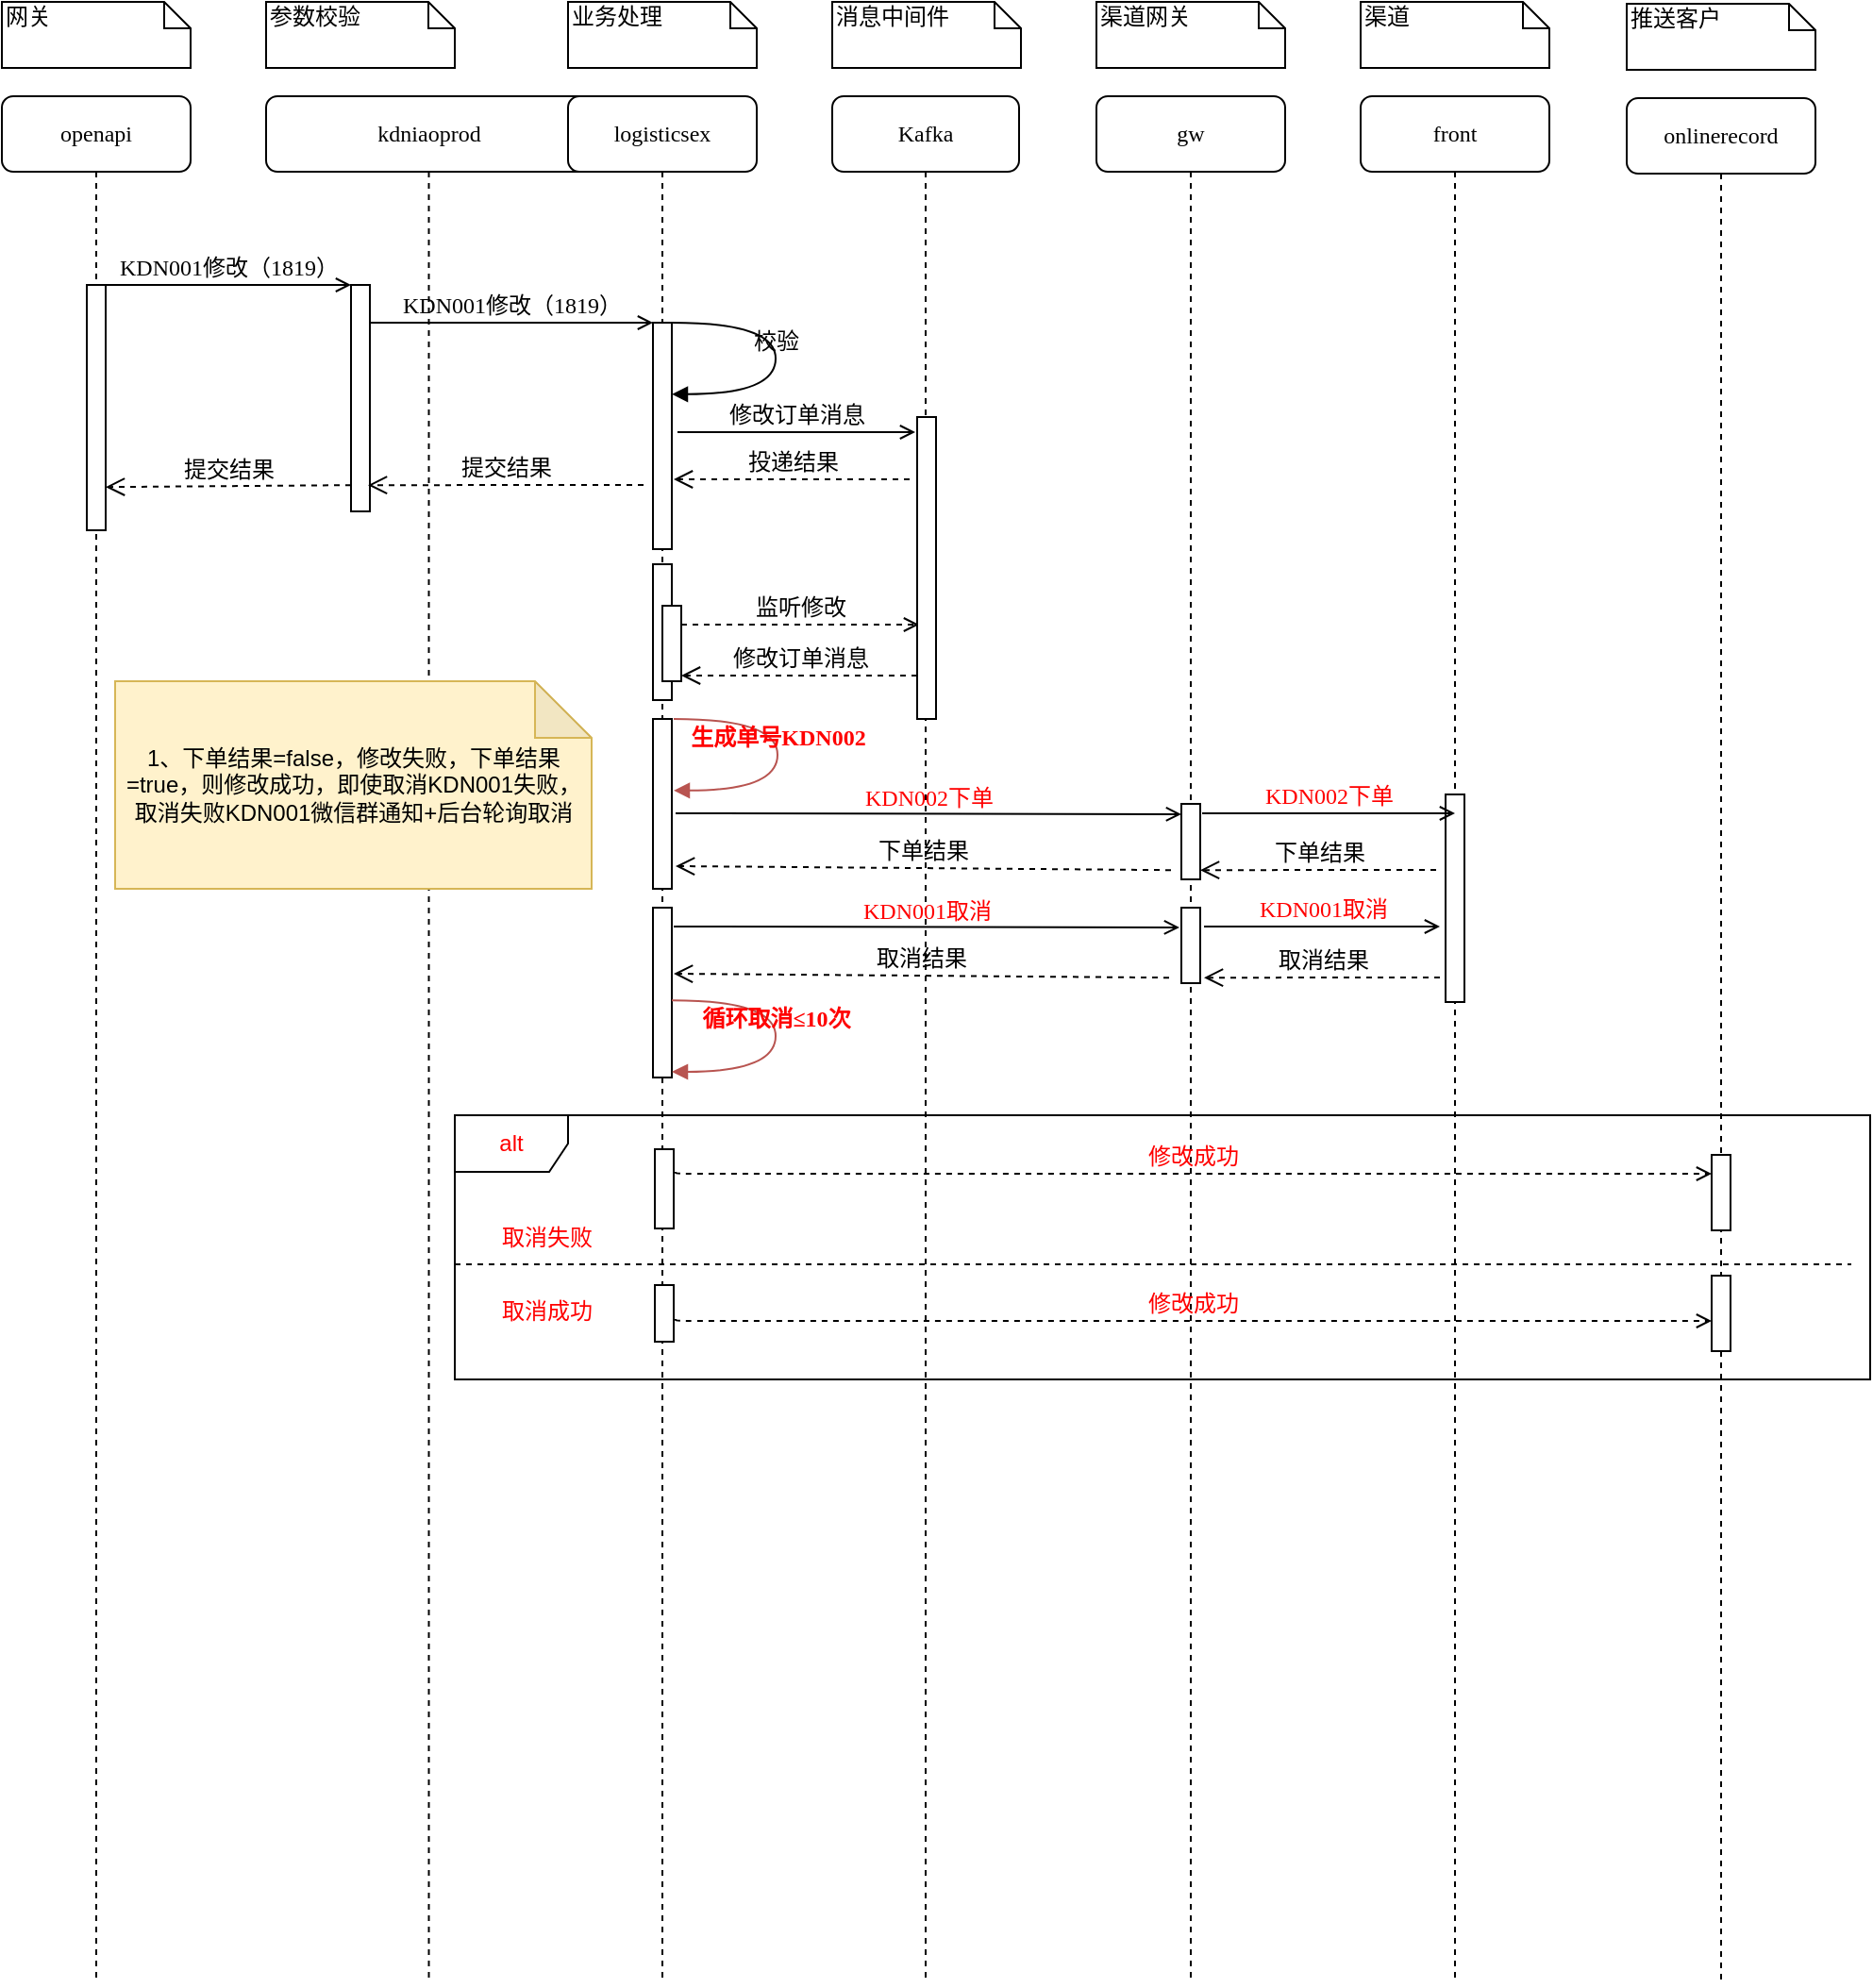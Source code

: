 <mxfile version="20.3.6" type="github">
  <diagram name="Page-1" id="13e1069c-82ec-6db2-03f1-153e76fe0fe0">
    <mxGraphModel dx="1422" dy="794" grid="1" gridSize="10" guides="1" tooltips="1" connect="1" arrows="1" fold="1" page="1" pageScale="1" pageWidth="850" pageHeight="1500" background="none" math="0" shadow="0">
      <root>
        <mxCell id="0" />
        <mxCell id="1" parent="0" />
        <mxCell id="7baba1c4bc27f4b0-2" value="kdniaoprod" style="shape=umlLifeline;perimeter=lifelinePerimeter;whiteSpace=wrap;html=1;container=1;collapsible=0;recursiveResize=0;outlineConnect=0;rounded=1;shadow=0;comic=0;labelBackgroundColor=none;strokeWidth=1;fontFamily=Verdana;fontSize=12;align=center;" parent="1" vertex="1">
          <mxGeometry x="391" y="80" width="172.5" height="1000" as="geometry" />
        </mxCell>
        <mxCell id="7baba1c4bc27f4b0-10" value="" style="html=1;points=[];perimeter=orthogonalPerimeter;rounded=0;shadow=0;comic=0;labelBackgroundColor=none;strokeWidth=1;fontFamily=Verdana;fontSize=12;align=center;" parent="7baba1c4bc27f4b0-2" vertex="1">
          <mxGeometry x="45" y="100" width="10" height="120" as="geometry" />
        </mxCell>
        <mxCell id="rxbN5MNjVXDGj4OOCgE7-4" value="提交结果" style="html=1;verticalAlign=bottom;endArrow=open;dashed=1;endSize=8;labelBackgroundColor=none;fontFamily=Verdana;fontSize=12;entryX=0.9;entryY=0.283;entryDx=0;entryDy=0;entryPerimeter=0;exitX=0;exitY=0.283;exitDx=0;exitDy=0;exitPerimeter=0;" edge="1" parent="7baba1c4bc27f4b0-2">
          <mxGeometry relative="1" as="geometry">
            <mxPoint x="-85" y="207.09" as="targetPoint" />
            <mxPoint x="45" y="206.09" as="sourcePoint" />
          </mxGeometry>
        </mxCell>
        <mxCell id="rxbN5MNjVXDGj4OOCgE7-19" value="1、下单结果=false，修改失败，下单结果=true，则修改成功，即使取消KDN001失败，取消失败KDN001微信群通知+后台轮询取消" style="shape=note;whiteSpace=wrap;html=1;backgroundOutline=1;darkOpacity=0.05;fillColor=#fff2cc;strokeColor=#d6b656;" vertex="1" parent="7baba1c4bc27f4b0-2">
          <mxGeometry x="-80" y="310" width="252.5" height="110" as="geometry" />
        </mxCell>
        <mxCell id="7baba1c4bc27f4b0-3" value="logisticsex" style="shape=umlLifeline;perimeter=lifelinePerimeter;whiteSpace=wrap;html=1;container=1;collapsible=0;recursiveResize=0;outlineConnect=0;rounded=1;shadow=0;comic=0;labelBackgroundColor=none;strokeWidth=1;fontFamily=Verdana;fontSize=12;align=center;" parent="1" vertex="1">
          <mxGeometry x="551" y="80" width="100" height="1000" as="geometry" />
        </mxCell>
        <mxCell id="7baba1c4bc27f4b0-13" value="" style="html=1;points=[];perimeter=orthogonalPerimeter;rounded=0;shadow=0;comic=0;labelBackgroundColor=none;strokeWidth=1;fontFamily=Verdana;fontSize=12;align=center;" parent="7baba1c4bc27f4b0-3" vertex="1">
          <mxGeometry x="45" y="120" width="10" height="120" as="geometry" />
        </mxCell>
        <mxCell id="rxbN5MNjVXDGj4OOCgE7-2" value="校验" style="html=1;verticalAlign=bottom;endArrow=block;labelBackgroundColor=none;fontFamily=Verdana;fontSize=12;elbow=vertical;edgeStyle=orthogonalEdgeStyle;curved=1;entryX=1;entryY=0.316;entryPerimeter=0;exitX=1.038;exitY=0.345;exitPerimeter=0;entryDx=0;entryDy=0;" edge="1" parent="7baba1c4bc27f4b0-3" target="7baba1c4bc27f4b0-13">
          <mxGeometry relative="1" as="geometry">
            <mxPoint x="55.0" y="120.0" as="sourcePoint" />
            <mxPoint x="59.62" y="157.92" as="targetPoint" />
            <Array as="points">
              <mxPoint x="110" y="120" />
              <mxPoint x="110" y="158" />
            </Array>
          </mxGeometry>
        </mxCell>
        <mxCell id="rxbN5MNjVXDGj4OOCgE7-16" value="&lt;b&gt;&lt;font color=&quot;#ff0000&quot;&gt;生成单号KDN002&lt;/font&gt;&lt;/b&gt;" style="html=1;verticalAlign=bottom;endArrow=block;labelBackgroundColor=none;fontFamily=Verdana;fontSize=12;elbow=vertical;edgeStyle=orthogonalEdgeStyle;curved=1;entryX=1;entryY=0.316;entryPerimeter=0;exitX=1.038;exitY=0.345;exitPerimeter=0;entryDx=0;entryDy=0;fillColor=#f8cecc;strokeColor=#B85450;" edge="1" parent="7baba1c4bc27f4b0-3">
          <mxGeometry relative="1" as="geometry">
            <mxPoint x="56" y="330.0" as="sourcePoint" />
            <mxPoint x="56" y="367.92" as="targetPoint" />
            <Array as="points">
              <mxPoint x="111" y="330" />
              <mxPoint x="111" y="368" />
            </Array>
          </mxGeometry>
        </mxCell>
        <mxCell id="rxbN5MNjVXDGj4OOCgE7-22" value="" style="html=1;points=[];perimeter=orthogonalPerimeter;rounded=0;shadow=0;comic=0;labelBackgroundColor=none;strokeWidth=1;fontFamily=Verdana;fontSize=12;align=center;" vertex="1" parent="7baba1c4bc27f4b0-3">
          <mxGeometry x="45" y="430" width="10" height="90" as="geometry" />
        </mxCell>
        <mxCell id="rxbN5MNjVXDGj4OOCgE7-25" value="&lt;font color=&quot;#ff0000&quot;&gt;&lt;b&gt;循环取消≤10次&lt;/b&gt;&lt;/font&gt;" style="html=1;verticalAlign=bottom;endArrow=block;labelBackgroundColor=none;fontFamily=Verdana;fontSize=12;elbow=vertical;edgeStyle=orthogonalEdgeStyle;curved=1;entryX=1;entryY=0.316;entryPerimeter=0;exitX=1.038;exitY=0.345;exitPerimeter=0;entryDx=0;entryDy=0;fillColor=#f8cecc;strokeColor=#B85450;" edge="1" parent="7baba1c4bc27f4b0-3">
          <mxGeometry relative="1" as="geometry">
            <mxPoint x="55" y="479.08" as="sourcePoint" />
            <mxPoint x="55" y="517.0" as="targetPoint" />
            <Array as="points">
              <mxPoint x="110" y="479.08" />
              <mxPoint x="110" y="517.08" />
            </Array>
          </mxGeometry>
        </mxCell>
        <mxCell id="7baba1c4bc27f4b0-4" value="Kafka" style="shape=umlLifeline;perimeter=lifelinePerimeter;whiteSpace=wrap;html=1;container=1;collapsible=0;recursiveResize=0;outlineConnect=0;rounded=1;shadow=0;comic=0;labelBackgroundColor=none;strokeWidth=1;fontFamily=Verdana;fontSize=12;align=center;" parent="1" vertex="1">
          <mxGeometry x="691" y="80" width="99" height="1000" as="geometry" />
        </mxCell>
        <mxCell id="rxbN5MNjVXDGj4OOCgE7-8" value="修改订单消息" style="html=1;verticalAlign=bottom;endArrow=open;labelBackgroundColor=none;fontFamily=Verdana;fontSize=12;edgeStyle=elbowEdgeStyle;elbow=vertical;endFill=0;entryX=0.1;entryY=0.211;entryDx=0;entryDy=0;entryPerimeter=0;" edge="1" parent="7baba1c4bc27f4b0-4">
          <mxGeometry relative="1" as="geometry">
            <mxPoint x="-82" y="178" as="sourcePoint" />
            <mxPoint x="44" y="177.98" as="targetPoint" />
          </mxGeometry>
        </mxCell>
        <mxCell id="rxbN5MNjVXDGj4OOCgE7-9" value="投递结果" style="html=1;verticalAlign=bottom;endArrow=open;dashed=1;endSize=8;labelBackgroundColor=none;fontFamily=Verdana;fontSize=12;" edge="1" parent="7baba1c4bc27f4b0-4">
          <mxGeometry relative="1" as="geometry">
            <mxPoint x="-84" y="203" as="targetPoint" />
            <mxPoint x="41" y="203" as="sourcePoint" />
          </mxGeometry>
        </mxCell>
        <mxCell id="rxbN5MNjVXDGj4OOCgE7-10" value="监听修改" style="html=1;verticalAlign=bottom;endArrow=open;labelBackgroundColor=none;fontFamily=Verdana;fontSize=12;edgeStyle=elbowEdgeStyle;elbow=vertical;endFill=0;entryX=0.1;entryY=0.211;entryDx=0;entryDy=0;entryPerimeter=0;dashed=1;" edge="1" parent="7baba1c4bc27f4b0-4">
          <mxGeometry relative="1" as="geometry">
            <mxPoint x="-80" y="280.02" as="sourcePoint" />
            <mxPoint x="46" y="280" as="targetPoint" />
          </mxGeometry>
        </mxCell>
        <mxCell id="rxbN5MNjVXDGj4OOCgE7-11" value="修改订单消息" style="html=1;verticalAlign=bottom;endArrow=open;dashed=1;endSize=8;labelBackgroundColor=none;fontFamily=Verdana;fontSize=12;" edge="1" parent="7baba1c4bc27f4b0-4">
          <mxGeometry relative="1" as="geometry">
            <mxPoint x="-80" y="307" as="targetPoint" />
            <mxPoint x="45" y="307" as="sourcePoint" />
          </mxGeometry>
        </mxCell>
        <mxCell id="rxbN5MNjVXDGj4OOCgE7-15" value="下单结果" style="html=1;verticalAlign=bottom;endArrow=open;dashed=1;endSize=8;labelBackgroundColor=none;fontFamily=Verdana;fontSize=12;entryX=1.2;entryY=0.846;entryDx=0;entryDy=0;entryPerimeter=0;" edge="1" parent="7baba1c4bc27f4b0-4">
          <mxGeometry relative="1" as="geometry">
            <mxPoint x="-83" y="407.988" as="targetPoint" />
            <mxPoint x="179.5" y="410.09" as="sourcePoint" />
          </mxGeometry>
        </mxCell>
        <mxCell id="rxbN5MNjVXDGj4OOCgE7-23" value="&lt;font color=&quot;#ff0000&quot;&gt;KDN001取消&lt;/font&gt;" style="html=1;verticalAlign=bottom;endArrow=open;labelBackgroundColor=none;fontFamily=Verdana;fontSize=12;edgeStyle=elbowEdgeStyle;elbow=vertical;endFill=0;entryX=0;entryY=0.3;entryDx=0;entryDy=0;entryPerimeter=0;" edge="1" parent="7baba1c4bc27f4b0-4">
          <mxGeometry relative="1" as="geometry">
            <mxPoint x="-84" y="440" as="sourcePoint" />
            <mxPoint x="184" y="441" as="targetPoint" />
          </mxGeometry>
        </mxCell>
        <mxCell id="rxbN5MNjVXDGj4OOCgE7-36" value="alt" style="shape=umlFrame;whiteSpace=wrap;html=1;fontColor=#FF0000;" vertex="1" parent="7baba1c4bc27f4b0-4">
          <mxGeometry x="-200" y="540" width="750" height="140" as="geometry" />
        </mxCell>
        <mxCell id="rxbN5MNjVXDGj4OOCgE7-39" value="" style="line;strokeWidth=1;fillColor=none;align=left;verticalAlign=middle;spacingTop=-1;spacingLeft=3;spacingRight=3;rotatable=0;labelPosition=right;points=[];portConstraint=eastwest;strokeColor=inherit;dashed=1;fontColor=#FF0000;" vertex="1" parent="7baba1c4bc27f4b0-4">
          <mxGeometry x="-200" y="615" width="740" height="8" as="geometry" />
        </mxCell>
        <mxCell id="rxbN5MNjVXDGj4OOCgE7-42" value="取消失败" style="text;html=1;strokeColor=none;fillColor=none;align=center;verticalAlign=middle;whiteSpace=wrap;rounded=0;dashed=1;strokeWidth=7;fontColor=#FF0000;" vertex="1" parent="7baba1c4bc27f4b0-4">
          <mxGeometry x="-181" y="590" width="60" height="30" as="geometry" />
        </mxCell>
        <mxCell id="rxbN5MNjVXDGj4OOCgE7-43" value="取消成功" style="text;html=1;strokeColor=none;fillColor=none;align=center;verticalAlign=middle;whiteSpace=wrap;rounded=0;dashed=1;strokeWidth=7;fontColor=#FF0000;" vertex="1" parent="7baba1c4bc27f4b0-4">
          <mxGeometry x="-181" y="629" width="60" height="30" as="geometry" />
        </mxCell>
        <mxCell id="rxbN5MNjVXDGj4OOCgE7-45" value="" style="html=1;points=[];perimeter=orthogonalPerimeter;rounded=0;shadow=0;comic=0;labelBackgroundColor=none;strokeWidth=1;fontFamily=Verdana;fontSize=12;align=center;" vertex="1" parent="7baba1c4bc27f4b0-4">
          <mxGeometry x="-94" y="630" width="10" height="30" as="geometry" />
        </mxCell>
        <mxCell id="7baba1c4bc27f4b0-5" value="gw" style="shape=umlLifeline;perimeter=lifelinePerimeter;whiteSpace=wrap;html=1;container=1;collapsible=0;recursiveResize=0;outlineConnect=0;rounded=1;shadow=0;comic=0;labelBackgroundColor=none;strokeWidth=1;fontFamily=Verdana;fontSize=12;align=center;" parent="1" vertex="1">
          <mxGeometry x="831" y="80" width="100" height="1000" as="geometry" />
        </mxCell>
        <mxCell id="rxbN5MNjVXDGj4OOCgE7-17" value="" style="html=1;points=[];perimeter=orthogonalPerimeter;rounded=0;shadow=0;comic=0;labelBackgroundColor=none;strokeWidth=1;fontFamily=Verdana;fontSize=12;align=center;" vertex="1" parent="7baba1c4bc27f4b0-5">
          <mxGeometry x="45" y="430" width="10" height="40" as="geometry" />
        </mxCell>
        <mxCell id="7baba1c4bc27f4b0-6" value="front" style="shape=umlLifeline;perimeter=lifelinePerimeter;whiteSpace=wrap;html=1;container=1;collapsible=0;recursiveResize=0;outlineConnect=0;rounded=1;shadow=0;comic=0;labelBackgroundColor=none;strokeWidth=1;fontFamily=Verdana;fontSize=12;align=center;" parent="1" vertex="1">
          <mxGeometry x="971" y="80" width="100" height="1000" as="geometry" />
        </mxCell>
        <mxCell id="rxbN5MNjVXDGj4OOCgE7-26" value="" style="html=1;points=[];perimeter=orthogonalPerimeter;rounded=0;shadow=0;comic=0;labelBackgroundColor=none;strokeWidth=1;fontFamily=Verdana;fontSize=12;align=center;" vertex="1" parent="7baba1c4bc27f4b0-6">
          <mxGeometry x="45" y="370" width="10" height="110" as="geometry" />
        </mxCell>
        <mxCell id="rxbN5MNjVXDGj4OOCgE7-28" value="下单结果" style="html=1;verticalAlign=bottom;endArrow=open;dashed=1;endSize=8;labelBackgroundColor=none;fontFamily=Verdana;fontSize=12;entryX=0.9;entryY=0.283;entryDx=0;entryDy=0;entryPerimeter=0;" edge="1" parent="7baba1c4bc27f4b0-6">
          <mxGeometry relative="1" as="geometry">
            <mxPoint x="-85" y="410.09" as="targetPoint" />
            <mxPoint x="40" y="410" as="sourcePoint" />
          </mxGeometry>
        </mxCell>
        <mxCell id="rxbN5MNjVXDGj4OOCgE7-30" value="&lt;font color=&quot;#ff0000&quot;&gt;KDN001取消&lt;/font&gt;" style="html=1;verticalAlign=bottom;endArrow=open;labelBackgroundColor=none;fontFamily=Verdana;fontSize=12;edgeStyle=elbowEdgeStyle;elbow=vertical;endFill=0;" edge="1" parent="7baba1c4bc27f4b0-6">
          <mxGeometry relative="1" as="geometry">
            <mxPoint x="-83" y="440" as="sourcePoint" />
            <mxPoint x="42" y="440" as="targetPoint" />
          </mxGeometry>
        </mxCell>
        <mxCell id="7baba1c4bc27f4b0-8" value="openapi" style="shape=umlLifeline;perimeter=lifelinePerimeter;whiteSpace=wrap;html=1;container=1;collapsible=0;recursiveResize=0;outlineConnect=0;rounded=1;shadow=0;comic=0;labelBackgroundColor=none;strokeWidth=1;fontFamily=Verdana;fontSize=12;align=center;" parent="1" vertex="1">
          <mxGeometry x="251" y="80" width="100" height="1000" as="geometry" />
        </mxCell>
        <mxCell id="7baba1c4bc27f4b0-9" value="" style="html=1;points=[];perimeter=orthogonalPerimeter;rounded=0;shadow=0;comic=0;labelBackgroundColor=none;strokeWidth=1;fontFamily=Verdana;fontSize=12;align=center;" parent="7baba1c4bc27f4b0-8" vertex="1">
          <mxGeometry x="45" y="100" width="10" height="130" as="geometry" />
        </mxCell>
        <mxCell id="7baba1c4bc27f4b0-16" value="" style="html=1;points=[];perimeter=orthogonalPerimeter;rounded=0;shadow=0;comic=0;labelBackgroundColor=none;strokeWidth=1;fontFamily=Verdana;fontSize=12;align=center;" parent="1" vertex="1">
          <mxGeometry x="736" y="250" width="10" height="160" as="geometry" />
        </mxCell>
        <mxCell id="7baba1c4bc27f4b0-19" value="" style="html=1;points=[];perimeter=orthogonalPerimeter;rounded=0;shadow=0;comic=0;labelBackgroundColor=none;strokeWidth=1;fontFamily=Verdana;fontSize=12;align=center;" parent="1" vertex="1">
          <mxGeometry x="876" y="455" width="10" height="40" as="geometry" />
        </mxCell>
        <mxCell id="7baba1c4bc27f4b0-11" value="KDN001修改（1819）" style="html=1;verticalAlign=bottom;endArrow=open;entryX=0;entryY=0;labelBackgroundColor=none;fontFamily=Verdana;fontSize=12;edgeStyle=elbowEdgeStyle;elbow=vertical;endFill=0;" parent="1" source="7baba1c4bc27f4b0-9" target="7baba1c4bc27f4b0-10" edge="1">
          <mxGeometry relative="1" as="geometry">
            <mxPoint x="371" y="190" as="sourcePoint" />
          </mxGeometry>
        </mxCell>
        <mxCell id="7baba1c4bc27f4b0-14" value="KDN001修改（1819）" style="html=1;verticalAlign=bottom;endArrow=open;entryX=0;entryY=0;labelBackgroundColor=none;fontFamily=Verdana;fontSize=12;edgeStyle=elbowEdgeStyle;elbow=vertical;endFill=0;" parent="1" source="7baba1c4bc27f4b0-10" target="7baba1c4bc27f4b0-13" edge="1">
          <mxGeometry relative="1" as="geometry">
            <mxPoint x="521" y="200" as="sourcePoint" />
          </mxGeometry>
        </mxCell>
        <mxCell id="7baba1c4bc27f4b0-40" value="网关" style="shape=note;whiteSpace=wrap;html=1;size=14;verticalAlign=top;align=left;spacingTop=-6;rounded=0;shadow=0;comic=0;labelBackgroundColor=none;strokeWidth=1;fontFamily=Verdana;fontSize=12" parent="1" vertex="1">
          <mxGeometry x="251" y="30" width="100" height="35" as="geometry" />
        </mxCell>
        <mxCell id="7baba1c4bc27f4b0-41" value="参数校验" style="shape=note;whiteSpace=wrap;html=1;size=14;verticalAlign=top;align=left;spacingTop=-6;rounded=0;shadow=0;comic=0;labelBackgroundColor=none;strokeWidth=1;fontFamily=Verdana;fontSize=12" parent="1" vertex="1">
          <mxGeometry x="391" y="30" width="100" height="35" as="geometry" />
        </mxCell>
        <mxCell id="7baba1c4bc27f4b0-42" value="业务处理" style="shape=note;whiteSpace=wrap;html=1;size=14;verticalAlign=top;align=left;spacingTop=-6;rounded=0;shadow=0;comic=0;labelBackgroundColor=none;strokeWidth=1;fontFamily=Verdana;fontSize=12" parent="1" vertex="1">
          <mxGeometry x="551" y="30" width="100" height="35" as="geometry" />
        </mxCell>
        <mxCell id="7baba1c4bc27f4b0-43" value="消息中间件" style="shape=note;whiteSpace=wrap;html=1;size=14;verticalAlign=top;align=left;spacingTop=-6;rounded=0;shadow=0;comic=0;labelBackgroundColor=none;strokeWidth=1;fontFamily=Verdana;fontSize=12" parent="1" vertex="1">
          <mxGeometry x="691" y="30" width="100" height="35" as="geometry" />
        </mxCell>
        <mxCell id="7baba1c4bc27f4b0-44" value="渠道网关" style="shape=note;whiteSpace=wrap;html=1;size=14;verticalAlign=top;align=left;spacingTop=-6;rounded=0;shadow=0;comic=0;labelBackgroundColor=none;strokeWidth=1;fontFamily=Verdana;fontSize=12" parent="1" vertex="1">
          <mxGeometry x="831" y="30" width="100" height="35" as="geometry" />
        </mxCell>
        <mxCell id="7baba1c4bc27f4b0-45" value="渠道" style="shape=note;whiteSpace=wrap;html=1;size=14;verticalAlign=top;align=left;spacingTop=-6;rounded=0;shadow=0;comic=0;labelBackgroundColor=none;strokeWidth=1;fontFamily=Verdana;fontSize=12" parent="1" vertex="1">
          <mxGeometry x="971" y="30" width="100" height="35" as="geometry" />
        </mxCell>
        <mxCell id="rxbN5MNjVXDGj4OOCgE7-3" value="提交结果" style="html=1;verticalAlign=bottom;endArrow=open;dashed=1;endSize=8;labelBackgroundColor=none;fontFamily=Verdana;fontSize=12;entryX=0.9;entryY=0.283;entryDx=0;entryDy=0;entryPerimeter=0;" edge="1" parent="1">
          <mxGeometry relative="1" as="geometry">
            <mxPoint x="445" y="286.09" as="targetPoint" />
            <mxPoint x="591" y="286" as="sourcePoint" />
          </mxGeometry>
        </mxCell>
        <mxCell id="rxbN5MNjVXDGj4OOCgE7-6" value="" style="html=1;points=[];perimeter=orthogonalPerimeter;rounded=0;shadow=0;comic=0;labelBackgroundColor=none;strokeWidth=1;fontFamily=Verdana;fontSize=12;align=center;" vertex="1" parent="1">
          <mxGeometry x="596" y="328" width="10" height="72" as="geometry" />
        </mxCell>
        <mxCell id="rxbN5MNjVXDGj4OOCgE7-7" value="" style="html=1;points=[];perimeter=orthogonalPerimeter;rounded=0;shadow=0;comic=0;labelBackgroundColor=none;strokeWidth=1;fontFamily=Verdana;fontSize=12;align=center;" vertex="1" parent="1">
          <mxGeometry x="601" y="350" width="10" height="40" as="geometry" />
        </mxCell>
        <mxCell id="rxbN5MNjVXDGj4OOCgE7-13" value="" style="html=1;points=[];perimeter=orthogonalPerimeter;rounded=0;shadow=0;comic=0;labelBackgroundColor=none;strokeWidth=1;fontFamily=Verdana;fontSize=12;align=center;" vertex="1" parent="1">
          <mxGeometry x="596" y="410" width="10" height="90" as="geometry" />
        </mxCell>
        <mxCell id="rxbN5MNjVXDGj4OOCgE7-12" value="&lt;font color=&quot;#ff0000&quot;&gt;KDN002下单&lt;/font&gt;" style="html=1;verticalAlign=bottom;endArrow=open;labelBackgroundColor=none;fontFamily=Verdana;fontSize=12;edgeStyle=elbowEdgeStyle;elbow=vertical;endFill=0;entryX=0;entryY=0.3;entryDx=0;entryDy=0;entryPerimeter=0;" edge="1" parent="1">
          <mxGeometry relative="1" as="geometry">
            <mxPoint x="608" y="460" as="sourcePoint" />
            <mxPoint x="876" y="461" as="targetPoint" />
          </mxGeometry>
        </mxCell>
        <mxCell id="rxbN5MNjVXDGj4OOCgE7-24" value="取消结果" style="html=1;verticalAlign=bottom;endArrow=open;dashed=1;endSize=8;labelBackgroundColor=none;fontFamily=Verdana;fontSize=12;entryX=1.2;entryY=0.846;entryDx=0;entryDy=0;entryPerimeter=0;" edge="1" parent="1">
          <mxGeometry relative="1" as="geometry">
            <mxPoint x="607" y="544.988" as="targetPoint" />
            <mxPoint x="869.5" y="547.09" as="sourcePoint" />
          </mxGeometry>
        </mxCell>
        <mxCell id="rxbN5MNjVXDGj4OOCgE7-27" value="&lt;font color=&quot;#ff0000&quot;&gt;KDN002下单&lt;/font&gt;" style="html=1;verticalAlign=bottom;endArrow=open;labelBackgroundColor=none;fontFamily=Verdana;fontSize=12;edgeStyle=elbowEdgeStyle;elbow=vertical;endFill=0;" edge="1" parent="1">
          <mxGeometry relative="1" as="geometry">
            <mxPoint x="887" y="460" as="sourcePoint" />
            <mxPoint x="1021" y="460" as="targetPoint" />
          </mxGeometry>
        </mxCell>
        <mxCell id="rxbN5MNjVXDGj4OOCgE7-29" value="取消结果" style="html=1;verticalAlign=bottom;endArrow=open;dashed=1;endSize=8;labelBackgroundColor=none;fontFamily=Verdana;fontSize=12;entryX=0.9;entryY=0.283;entryDx=0;entryDy=0;entryPerimeter=0;" edge="1" parent="1">
          <mxGeometry relative="1" as="geometry">
            <mxPoint x="888" y="547.09" as="targetPoint" />
            <mxPoint x="1013" y="547" as="sourcePoint" />
          </mxGeometry>
        </mxCell>
        <mxCell id="rxbN5MNjVXDGj4OOCgE7-31" value="onlinerecord" style="shape=umlLifeline;perimeter=lifelinePerimeter;whiteSpace=wrap;html=1;container=1;collapsible=0;recursiveResize=0;outlineConnect=0;rounded=1;shadow=0;comic=0;labelBackgroundColor=none;strokeWidth=1;fontFamily=Verdana;fontSize=12;align=center;" vertex="1" parent="1">
          <mxGeometry x="1112" y="81" width="100" height="1000" as="geometry" />
        </mxCell>
        <mxCell id="rxbN5MNjVXDGj4OOCgE7-32" value="" style="html=1;points=[];perimeter=orthogonalPerimeter;rounded=0;shadow=0;comic=0;labelBackgroundColor=none;strokeWidth=1;fontFamily=Verdana;fontSize=12;align=center;" vertex="1" parent="rxbN5MNjVXDGj4OOCgE7-31">
          <mxGeometry x="45" y="560" width="10" height="40" as="geometry" />
        </mxCell>
        <mxCell id="rxbN5MNjVXDGj4OOCgE7-47" value="" style="html=1;points=[];perimeter=orthogonalPerimeter;rounded=0;shadow=0;comic=0;labelBackgroundColor=none;strokeWidth=1;fontFamily=Verdana;fontSize=12;align=center;" vertex="1" parent="rxbN5MNjVXDGj4OOCgE7-31">
          <mxGeometry x="45" y="624" width="10" height="40" as="geometry" />
        </mxCell>
        <mxCell id="rxbN5MNjVXDGj4OOCgE7-35" value="推送客户" style="shape=note;whiteSpace=wrap;html=1;size=14;verticalAlign=top;align=left;spacingTop=-6;rounded=0;shadow=0;comic=0;labelBackgroundColor=none;strokeWidth=1;fontFamily=Verdana;fontSize=12" vertex="1" parent="1">
          <mxGeometry x="1112" y="31" width="100" height="35" as="geometry" />
        </mxCell>
        <mxCell id="rxbN5MNjVXDGj4OOCgE7-41" value="" style="html=1;points=[];perimeter=orthogonalPerimeter;rounded=0;shadow=0;comic=0;labelBackgroundColor=none;strokeWidth=1;fontFamily=Verdana;fontSize=12;align=center;" vertex="1" parent="1">
          <mxGeometry x="597" y="638" width="10" height="42" as="geometry" />
        </mxCell>
        <mxCell id="rxbN5MNjVXDGj4OOCgE7-46" value="&lt;font color=&quot;#ff0000&quot;&gt;修改成功&lt;/font&gt;" style="html=1;verticalAlign=bottom;endArrow=open;labelBackgroundColor=none;fontFamily=Verdana;fontSize=12;edgeStyle=elbowEdgeStyle;elbow=vertical;endFill=0;dashed=1;" edge="1" parent="1" target="rxbN5MNjVXDGj4OOCgE7-32">
          <mxGeometry relative="1" as="geometry">
            <mxPoint x="608" y="650" as="sourcePoint" />
            <mxPoint x="1075" y="651" as="targetPoint" />
            <Array as="points">
              <mxPoint x="528" y="651" />
            </Array>
          </mxGeometry>
        </mxCell>
        <mxCell id="rxbN5MNjVXDGj4OOCgE7-49" value="&lt;font color=&quot;#ff0000&quot;&gt;修改成功&lt;/font&gt;" style="html=1;verticalAlign=bottom;endArrow=open;labelBackgroundColor=none;fontFamily=Verdana;fontSize=12;edgeStyle=elbowEdgeStyle;elbow=vertical;endFill=0;dashed=1;" edge="1" parent="1">
          <mxGeometry relative="1" as="geometry">
            <mxPoint x="608" y="728" as="sourcePoint" />
            <mxPoint x="1157" y="729" as="targetPoint" />
            <Array as="points">
              <mxPoint x="528" y="729" />
            </Array>
          </mxGeometry>
        </mxCell>
      </root>
    </mxGraphModel>
  </diagram>
</mxfile>
